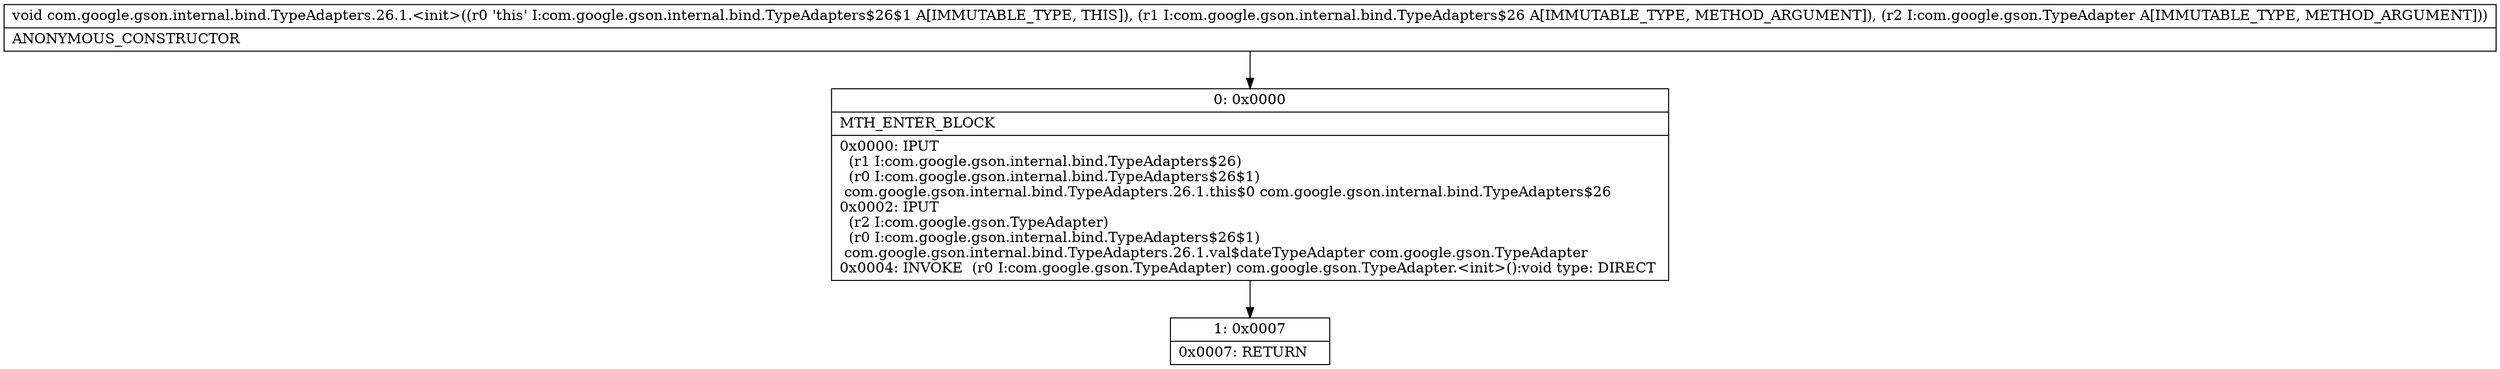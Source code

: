 digraph "CFG forcom.google.gson.internal.bind.TypeAdapters.26.1.\<init\>(Lcom\/google\/gson\/internal\/bind\/TypeAdapters$26;Lcom\/google\/gson\/TypeAdapter;)V" {
Node_0 [shape=record,label="{0\:\ 0x0000|MTH_ENTER_BLOCK\l|0x0000: IPUT  \l  (r1 I:com.google.gson.internal.bind.TypeAdapters$26)\l  (r0 I:com.google.gson.internal.bind.TypeAdapters$26$1)\l com.google.gson.internal.bind.TypeAdapters.26.1.this$0 com.google.gson.internal.bind.TypeAdapters$26 \l0x0002: IPUT  \l  (r2 I:com.google.gson.TypeAdapter)\l  (r0 I:com.google.gson.internal.bind.TypeAdapters$26$1)\l com.google.gson.internal.bind.TypeAdapters.26.1.val$dateTypeAdapter com.google.gson.TypeAdapter \l0x0004: INVOKE  (r0 I:com.google.gson.TypeAdapter) com.google.gson.TypeAdapter.\<init\>():void type: DIRECT \l}"];
Node_1 [shape=record,label="{1\:\ 0x0007|0x0007: RETURN   \l}"];
MethodNode[shape=record,label="{void com.google.gson.internal.bind.TypeAdapters.26.1.\<init\>((r0 'this' I:com.google.gson.internal.bind.TypeAdapters$26$1 A[IMMUTABLE_TYPE, THIS]), (r1 I:com.google.gson.internal.bind.TypeAdapters$26 A[IMMUTABLE_TYPE, METHOD_ARGUMENT]), (r2 I:com.google.gson.TypeAdapter A[IMMUTABLE_TYPE, METHOD_ARGUMENT]))  | ANONYMOUS_CONSTRUCTOR\l}"];
MethodNode -> Node_0;
Node_0 -> Node_1;
}

